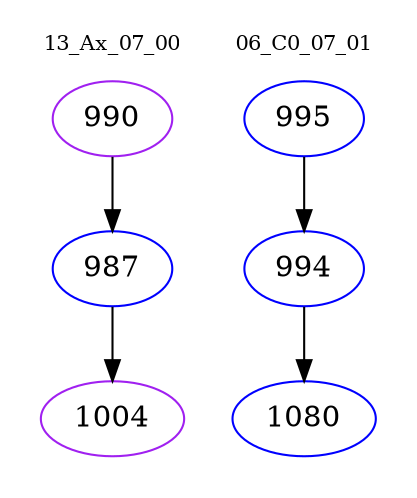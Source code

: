 digraph{
subgraph cluster_0 {
color = white
label = "13_Ax_07_00";
fontsize=10;
T0_990 [label="990", color="purple"]
T0_990 -> T0_987 [color="black"]
T0_987 [label="987", color="blue"]
T0_987 -> T0_1004 [color="black"]
T0_1004 [label="1004", color="purple"]
}
subgraph cluster_1 {
color = white
label = "06_C0_07_01";
fontsize=10;
T1_995 [label="995", color="blue"]
T1_995 -> T1_994 [color="black"]
T1_994 [label="994", color="blue"]
T1_994 -> T1_1080 [color="black"]
T1_1080 [label="1080", color="blue"]
}
}
